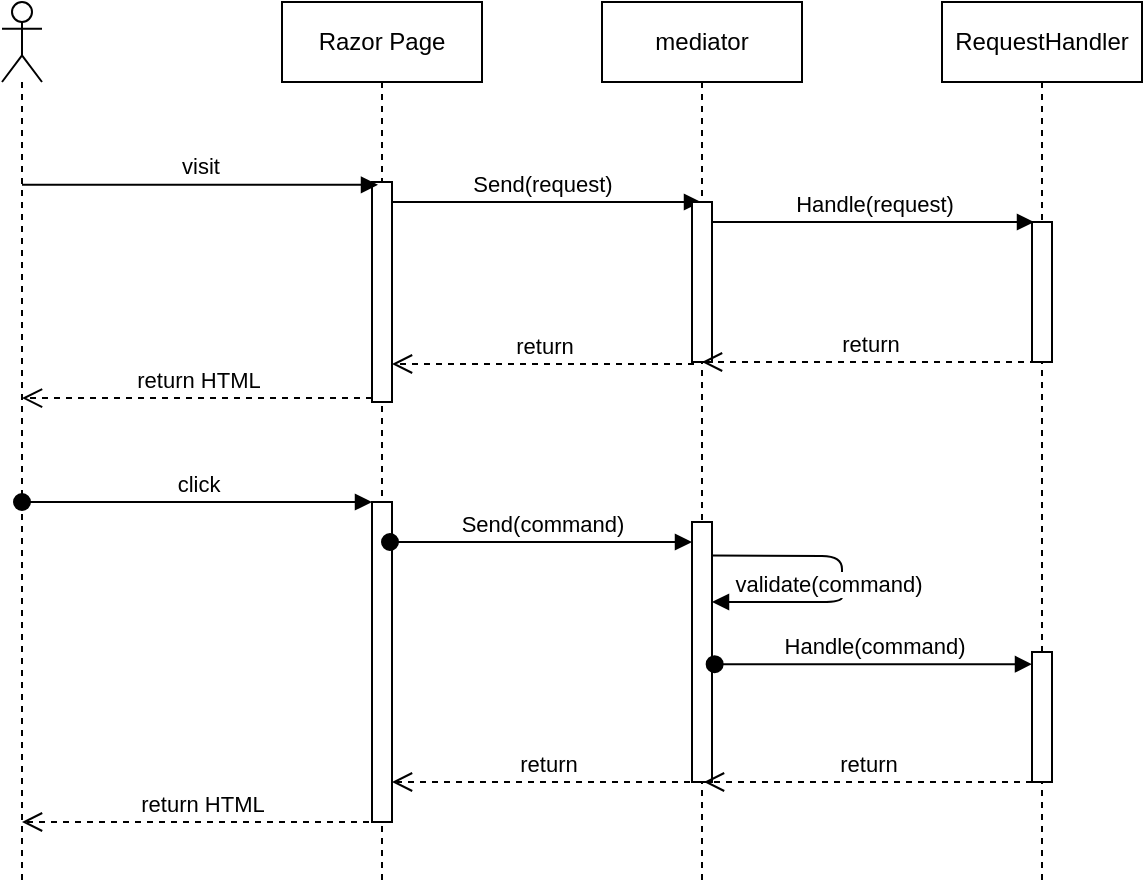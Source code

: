<mxfile version="13.4.9" type="device"><diagram name="Page-1" id="13e1069c-82ec-6db2-03f1-153e76fe0fe0"><mxGraphModel dx="2487" dy="768" grid="1" gridSize="10" guides="1" tooltips="1" connect="1" arrows="1" fold="1" page="1" pageScale="1" pageWidth="1100" pageHeight="850" background="#ffffff" math="0" shadow="0"><root><mxCell id="0"/><mxCell id="1" parent="0"/><mxCell id="VNh5QclfAWsk9csCfQRX-1" value="Razor Page" style="shape=umlLifeline;perimeter=lifelinePerimeter;whiteSpace=wrap;html=1;container=1;collapsible=0;recursiveResize=0;outlineConnect=0;" vertex="1" parent="1"><mxGeometry x="-780" y="100" width="100" height="440" as="geometry"/></mxCell><mxCell id="VNh5QclfAWsk9csCfQRX-20" value="" style="html=1;points=[];perimeter=orthogonalPerimeter;" vertex="1" parent="VNh5QclfAWsk9csCfQRX-1"><mxGeometry x="45" y="250" width="10" height="160" as="geometry"/></mxCell><mxCell id="VNh5QclfAWsk9csCfQRX-7" value="Send(request)" style="html=1;verticalAlign=bottom;endArrow=block;" edge="1" parent="1" source="VNh5QclfAWsk9csCfQRX-1" target="VNh5QclfAWsk9csCfQRX-9"><mxGeometry width="80" relative="1" as="geometry"><mxPoint x="-390" y="350" as="sourcePoint"/><mxPoint x="-570" y="190" as="targetPoint"/><Array as="points"><mxPoint x="-610" y="200"/></Array></mxGeometry></mxCell><mxCell id="VNh5QclfAWsk9csCfQRX-8" value="" style="html=1;points=[];perimeter=orthogonalPerimeter;" vertex="1" parent="1"><mxGeometry x="-735" y="190" width="10" height="110" as="geometry"/></mxCell><mxCell id="VNh5QclfAWsk9csCfQRX-9" value="mediator" style="shape=umlLifeline;perimeter=lifelinePerimeter;whiteSpace=wrap;html=1;container=1;collapsible=0;recursiveResize=0;outlineConnect=0;" vertex="1" parent="1"><mxGeometry x="-620" y="100" width="100" height="440" as="geometry"/></mxCell><mxCell id="VNh5QclfAWsk9csCfQRX-12" value="" style="html=1;points=[];perimeter=orthogonalPerimeter;" vertex="1" parent="VNh5QclfAWsk9csCfQRX-9"><mxGeometry x="45" y="100" width="10" height="80" as="geometry"/></mxCell><mxCell id="VNh5QclfAWsk9csCfQRX-22" value="" style="html=1;points=[];perimeter=orthogonalPerimeter;" vertex="1" parent="VNh5QclfAWsk9csCfQRX-9"><mxGeometry x="45" y="260" width="10" height="130" as="geometry"/></mxCell><mxCell id="VNh5QclfAWsk9csCfQRX-24" value="validate(command)" style="html=1;verticalAlign=bottom;endArrow=block;exitX=0.967;exitY=0.129;exitDx=0;exitDy=0;exitPerimeter=0;" edge="1" parent="VNh5QclfAWsk9csCfQRX-9" source="VNh5QclfAWsk9csCfQRX-22" target="VNh5QclfAWsk9csCfQRX-22"><mxGeometry x="0.247" width="80" relative="1" as="geometry"><mxPoint x="30" y="250" as="sourcePoint"/><mxPoint x="110" y="250" as="targetPoint"/><Array as="points"><mxPoint x="120" y="277"/><mxPoint x="120" y="290"/><mxPoint x="120" y="300"/></Array><mxPoint as="offset"/></mxGeometry></mxCell><mxCell id="VNh5QclfAWsk9csCfQRX-10" value="" style="shape=umlLifeline;participant=umlActor;perimeter=lifelinePerimeter;whiteSpace=wrap;html=1;container=1;collapsible=0;recursiveResize=0;verticalAlign=top;spacingTop=36;outlineConnect=0;" vertex="1" parent="1"><mxGeometry x="-920" y="100" width="20" height="440" as="geometry"/></mxCell><mxCell id="VNh5QclfAWsk9csCfQRX-11" value="visit" style="html=1;verticalAlign=bottom;endArrow=block;entryX=0.3;entryY=0.013;entryDx=0;entryDy=0;entryPerimeter=0;" edge="1" parent="1" source="VNh5QclfAWsk9csCfQRX-10" target="VNh5QclfAWsk9csCfQRX-8"><mxGeometry width="80" relative="1" as="geometry"><mxPoint x="-870" y="190" as="sourcePoint"/><mxPoint x="-790" y="190" as="targetPoint"/></mxGeometry></mxCell><mxCell id="VNh5QclfAWsk9csCfQRX-13" value="RequestHandler" style="shape=umlLifeline;perimeter=lifelinePerimeter;whiteSpace=wrap;html=1;container=1;collapsible=0;recursiveResize=0;outlineConnect=0;" vertex="1" parent="1"><mxGeometry x="-450" y="100" width="100" height="440" as="geometry"/></mxCell><mxCell id="VNh5QclfAWsk9csCfQRX-14" value="" style="html=1;points=[];perimeter=orthogonalPerimeter;" vertex="1" parent="VNh5QclfAWsk9csCfQRX-13"><mxGeometry x="45" y="110" width="10" height="70" as="geometry"/></mxCell><mxCell id="VNh5QclfAWsk9csCfQRX-26" value="" style="html=1;points=[];perimeter=orthogonalPerimeter;" vertex="1" parent="VNh5QclfAWsk9csCfQRX-13"><mxGeometry x="45" y="325" width="10" height="65" as="geometry"/></mxCell><mxCell id="VNh5QclfAWsk9csCfQRX-15" value="Handle(request)" style="html=1;verticalAlign=bottom;endArrow=block;entryX=0.1;entryY=0;entryDx=0;entryDy=0;entryPerimeter=0;" edge="1" parent="1" source="VNh5QclfAWsk9csCfQRX-12" target="VNh5QclfAWsk9csCfQRX-14"><mxGeometry width="80" relative="1" as="geometry"><mxPoint x="-560" y="210" as="sourcePoint"/><mxPoint x="-480" y="210" as="targetPoint"/></mxGeometry></mxCell><mxCell id="VNh5QclfAWsk9csCfQRX-16" value="return" style="html=1;verticalAlign=bottom;endArrow=open;dashed=1;endSize=8;exitX=0.2;exitY=1;exitDx=0;exitDy=0;exitPerimeter=0;" edge="1" parent="1" source="VNh5QclfAWsk9csCfQRX-14" target="VNh5QclfAWsk9csCfQRX-9"><mxGeometry relative="1" as="geometry"><mxPoint x="-450" y="350" as="sourcePoint"/><mxPoint x="-530" y="350" as="targetPoint"/></mxGeometry></mxCell><mxCell id="VNh5QclfAWsk9csCfQRX-17" value="return" style="html=1;verticalAlign=bottom;endArrow=open;dashed=1;endSize=8;" edge="1" parent="1" target="VNh5QclfAWsk9csCfQRX-8"><mxGeometry relative="1" as="geometry"><mxPoint x="-574" y="281" as="sourcePoint"/><mxPoint x="-530" y="350" as="targetPoint"/></mxGeometry></mxCell><mxCell id="VNh5QclfAWsk9csCfQRX-19" value="return HTML" style="html=1;verticalAlign=bottom;endArrow=open;dashed=1;endSize=8;exitX=0;exitY=0.982;exitDx=0;exitDy=0;exitPerimeter=0;" edge="1" parent="1" source="VNh5QclfAWsk9csCfQRX-8" target="VNh5QclfAWsk9csCfQRX-10"><mxGeometry relative="1" as="geometry"><mxPoint x="-770" y="299" as="sourcePoint"/><mxPoint x="-850" y="299" as="targetPoint"/></mxGeometry></mxCell><mxCell id="VNh5QclfAWsk9csCfQRX-21" value="click" style="html=1;verticalAlign=bottom;startArrow=oval;endArrow=block;startSize=8;" edge="1" target="VNh5QclfAWsk9csCfQRX-20" parent="1" source="VNh5QclfAWsk9csCfQRX-10"><mxGeometry relative="1" as="geometry"><mxPoint x="-795" y="350" as="sourcePoint"/></mxGeometry></mxCell><mxCell id="VNh5QclfAWsk9csCfQRX-23" value="Send(command)" style="html=1;verticalAlign=bottom;startArrow=oval;endArrow=block;startSize=8;" edge="1" target="VNh5QclfAWsk9csCfQRX-22" parent="1"><mxGeometry relative="1" as="geometry"><mxPoint x="-726" y="370" as="sourcePoint"/><Array as="points"><mxPoint x="-680" y="370"/></Array></mxGeometry></mxCell><mxCell id="VNh5QclfAWsk9csCfQRX-27" value="Handle(command)" style="html=1;verticalAlign=bottom;startArrow=oval;endArrow=block;startSize=8;exitX=1.133;exitY=0.547;exitDx=0;exitDy=0;exitPerimeter=0;" edge="1" target="VNh5QclfAWsk9csCfQRX-26" parent="1" source="VNh5QclfAWsk9csCfQRX-22"><mxGeometry relative="1" as="geometry"><mxPoint x="-465" y="410" as="sourcePoint"/><Array as="points"/></mxGeometry></mxCell><mxCell id="VNh5QclfAWsk9csCfQRX-28" value="return" style="html=1;verticalAlign=bottom;endArrow=open;dashed=1;endSize=8;" edge="1" parent="1" source="VNh5QclfAWsk9csCfQRX-26"><mxGeometry relative="1" as="geometry"><mxPoint x="-440" y="490" as="sourcePoint"/><mxPoint x="-569" y="490" as="targetPoint"/></mxGeometry></mxCell><mxCell id="VNh5QclfAWsk9csCfQRX-29" value="return" style="html=1;verticalAlign=bottom;endArrow=open;dashed=1;endSize=8;" edge="1" parent="1" target="VNh5QclfAWsk9csCfQRX-20"><mxGeometry relative="1" as="geometry"><mxPoint x="-570" y="490" as="sourcePoint"/><mxPoint x="-650" y="490" as="targetPoint"/></mxGeometry></mxCell><mxCell id="VNh5QclfAWsk9csCfQRX-30" value="return HTML" style="html=1;verticalAlign=bottom;endArrow=open;dashed=1;endSize=8;" edge="1" parent="1" source="VNh5QclfAWsk9csCfQRX-1" target="VNh5QclfAWsk9csCfQRX-10"><mxGeometry relative="1" as="geometry"><mxPoint x="-760" y="500" as="sourcePoint"/><mxPoint x="-840" y="500" as="targetPoint"/><Array as="points"><mxPoint x="-800" y="510"/></Array></mxGeometry></mxCell></root></mxGraphModel></diagram></mxfile>